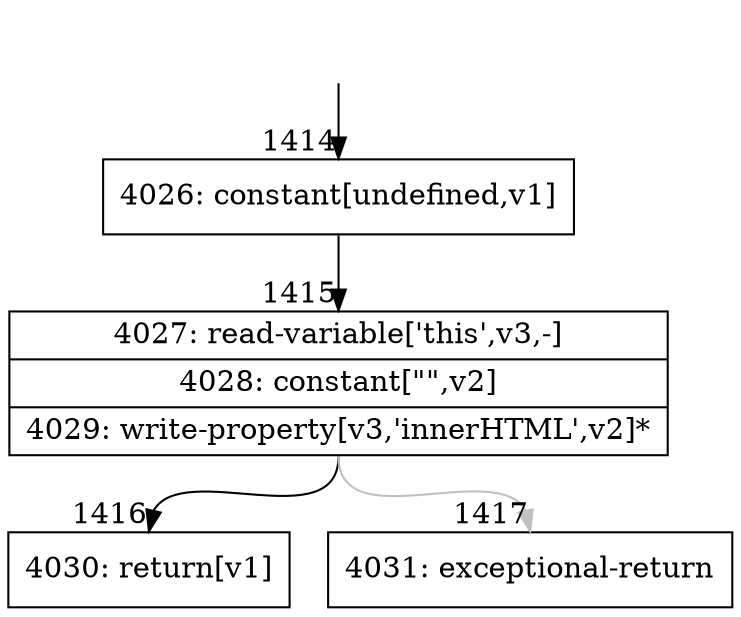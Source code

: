 digraph {
rankdir="TD"
BB_entry140[shape=none,label=""];
BB_entry140 -> BB1414 [tailport=s, headport=n, headlabel="    1414"]
BB1414 [shape=record label="{4026: constant[undefined,v1]}" ] 
BB1414 -> BB1415 [tailport=s, headport=n, headlabel="      1415"]
BB1415 [shape=record label="{4027: read-variable['this',v3,-]|4028: constant[\"\",v2]|4029: write-property[v3,'innerHTML',v2]*}" ] 
BB1415 -> BB1416 [tailport=s, headport=n, headlabel="      1416"]
BB1415 -> BB1417 [tailport=s, headport=n, color=gray, headlabel="      1417"]
BB1416 [shape=record label="{4030: return[v1]}" ] 
BB1417 [shape=record label="{4031: exceptional-return}" ] 
//#$~ 797
}
